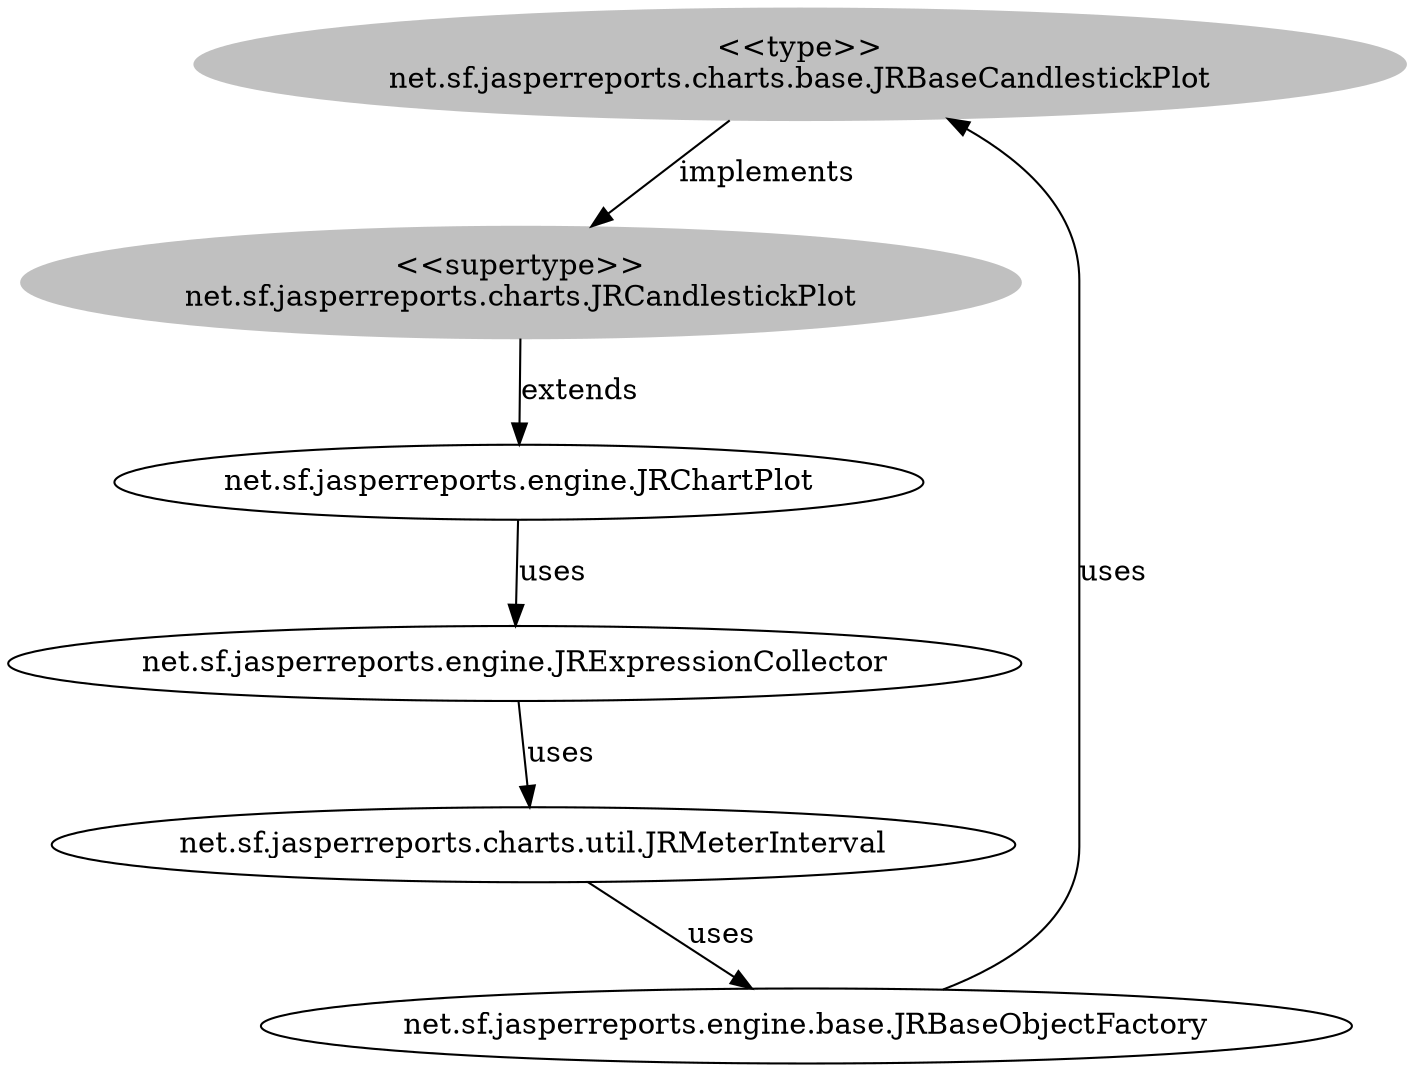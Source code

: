 digraph stk {
	net_sf_jasperreports_charts_base_JRBaseCandlestickPlot [label="<<type>>
net.sf.jasperreports.charts.base.JRBaseCandlestickPlot",style=filled,color="grey"];
	net_sf_jasperreports_charts_JRCandlestickPlot [label="<<supertype>>
net.sf.jasperreports.charts.JRCandlestickPlot",style=filled,color="grey"];
	net_sf_jasperreports_engine_base_JRBaseObjectFactory [label="net.sf.jasperreports.engine.base.JRBaseObjectFactory"];
	net_sf_jasperreports_engine_JRExpressionCollector [label="net.sf.jasperreports.engine.JRExpressionCollector"];
	net_sf_jasperreports_charts_util_JRMeterInterval [label="net.sf.jasperreports.charts.util.JRMeterInterval"];
	net_sf_jasperreports_engine_JRChartPlot [label="net.sf.jasperreports.engine.JRChartPlot"];
	net_sf_jasperreports_charts_base_JRBaseCandlestickPlot -> net_sf_jasperreports_charts_JRCandlestickPlot [label=implements];
	net_sf_jasperreports_charts_JRCandlestickPlot -> net_sf_jasperreports_engine_JRChartPlot [label=extends];
	net_sf_jasperreports_engine_JRChartPlot -> net_sf_jasperreports_engine_JRExpressionCollector [label=uses];
	net_sf_jasperreports_engine_JRExpressionCollector -> net_sf_jasperreports_charts_util_JRMeterInterval [label=uses];
	net_sf_jasperreports_charts_util_JRMeterInterval -> net_sf_jasperreports_engine_base_JRBaseObjectFactory [label=uses];
	net_sf_jasperreports_engine_base_JRBaseObjectFactory -> net_sf_jasperreports_charts_base_JRBaseCandlestickPlot [label=uses];
}

